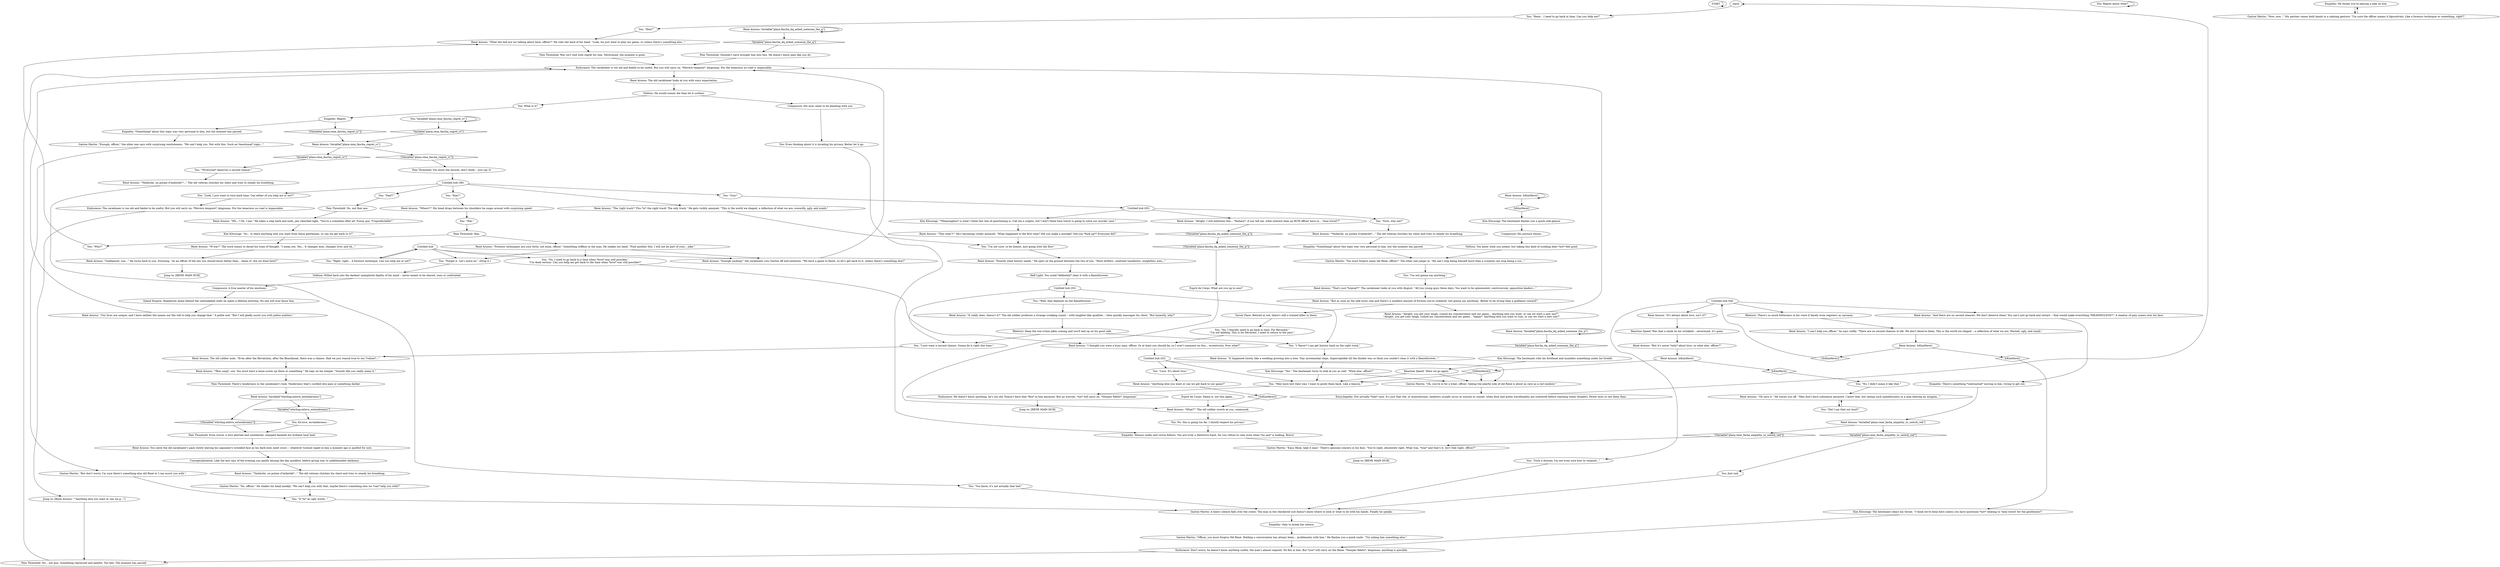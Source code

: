 # PLAZA / RENE TURNING BACK TIME
# Ask René if he knows a way to turn back time
# ==================================================
digraph G {
	  0 [label="START"];
	  1 [label="input"];
	  2 [label="Untitled hub (02)"];
	  3 [label="Endurance: He doesn't know anything, he's too old. Doesn't have that *fire* in him anymore. But no worries, *we* will carry on. *Semper fidelis*, kingsman!"];
	  4 [label="René Arnoux: The old soldier nods. \"Even after the Revolution, after the Beachhead, there was a chance. Had we just stayed true to our *values*...\""];
	  5 [label="René Arnoux: \"'This time'?!\" He's becoming visibly annoyed. \"What happened to the first time? Did you make a mistake? Did you *fuck up*? Everyone did!\""];
	  6 [label="Kim Kitsuragi: \"So... Is there anything else you want from these gentlemen, or can we get back to it?\""];
	  7 [label="René Arnoux: \"Alright, you got your laugh, ruined my concentration and our game... Anything else you want, or can we start a new one?\"\n\"Alright, you got your laugh, ruined my concentration and our game... *again*. Anything else you want to ruin, or can we start a new one?\"
"];
	  8 [label="You: \"No, I didn't mean it like that.\""];
	  9 [label="René Arnoux: Variable[\"plaza.fascha_dq_asked_someone_the_q\"]"];
	  10 [label="Variable[\"plaza.fascha_dq_asked_someone_the_q\"]", shape=diamond];
	  11 [label="!(Variable[\"plaza.fascha_dq_asked_someone_the_q\"])", shape=diamond];
	  12 [label="Gaston Martin: \"Oh, you're in for a treat, officer. Seeing the playful side of old René is about as rare as a red rainbow.\""];
	  13 [label="You: \"I'm not sure, to be honest. Just going with the flow.\""];
	  14 [label="René Arnoux: \"And there are no second chances. We don't deserve them! You can't just go back and restart -- that would make everything *MEANINGLESS*!\" A shadow of pain comes over his face."];
	  15 [label="You: \"You know, it's not actually that bad.\""];
	  16 [label="Empathy: *Something* about this topic was very personal to him, but the moment has passed."];
	  17 [label="You: Regret about what?"];
	  18 [label="You: Variable[\"plaza.rene_fascha_regret_rc\"]"];
	  19 [label="Variable[\"plaza.rene_fascha_regret_rc\"]", shape=diamond];
	  20 [label="!(Variable[\"plaza.rene_fascha_regret_rc\"])", shape=diamond];
	  21 [label="You: No, this is going too far. I should respect his privacy!"];
	  22 [label="Empathy: He thinks you're playing a joke on him."];
	  23 [label="Untitled hub"];
	  24 [label="René Arnoux: \"Forensic techniques are your forte, not mine, officer.\" Something stiffens in the man. He shakes his head. \"Find another fool, I will not be part of your... joke.\""];
	  25 [label="You: \"Him?\""];
	  26 [label="René Arnoux: IsKimHere()"];
	  27 [label="IsKimHere()", shape=diamond];
	  28 [label="!(IsKimHere())", shape=diamond];
	  29 [label="Jump to: [RENE MAIN HUB]"];
	  30 [label="Composure: His eyes seem to be pleading with you."];
	  31 [label="You: What is it?"];
	  32 [label="You: Even thinking about it is invading his privacy. Better let it go."];
	  33 [label="Untitled hub (05)"];
	  34 [label="René Arnoux: \"Where?!\" His head drops between his shoulders he snaps around with surprising speed."];
	  35 [label="Kim Kitsuragi: \"*Meaningless* is what I think this line of questioning is. Call me a sceptic, but I don't think time travel is going to solve our murder case.\""];
	  36 [label="You: \"Look, I just want to turn back time. Can either of you help me or not?\""];
	  37 [label="You: \"Kim?\""];
	  38 [label="You: \"War.\""];
	  39 [label="Savoir Faire: Retired or not, there's still a trained killer in there."];
	  40 [label="You: \"Did I say that out loud?\""];
	  41 [label="Volition: You know what you meant, but taking this kind of scolding does *not* feel good."];
	  42 [label="René Arnoux: Variable[\"plaza.fascha_dq_asked_someone_the_q\"]"];
	  43 [label="Variable[\"plaza.fascha_dq_asked_someone_the_q\"]", shape=diamond];
	  44 [label="!(Variable[\"plaza.fascha_dq_asked_someone_the_q\"])", shape=diamond];
	  45 [label="Kim Kitsuragi: \"Yes.\" The lieutenant turns to look at you as well. \"What else, officer?\""];
	  46 [label="Half Light: You could *definitely* clear it with a flamethrower."];
	  47 [label="Rhetoric: There's so much bitterness in his voice it barely even registers as sarcasm."];
	  48 [label="You: Just nod."];
	  49 [label="Volition: He would sooner die than let it surface."];
	  50 [label="Jump to: [RENE MAIN HUB]"];
	  51 [label="Pain Threshold: No... not gun. Something repressed and painful. Too late. The moment has passed."];
	  52 [label="René Arnoux: \"Anything else you want or can we get back to our game?\""];
	  53 [label="René Arnoux: \"It's always about love, isn't it?\""];
	  54 [label="You: \"It *is* an ugly world...\""];
	  55 [label="Endurance: The carabineer is too old and feeble to be useful. But you will carry on. *Movere tempore*, kingsman. For the tenacious no road is impassable."];
	  56 [label="René Arnoux: \"*Imbécile, un putain d'imbécile*...\" The old veteran clutches his chest and tries to steady his breathing."];
	  57 [label="Volition: Willed back into the darkest unexplored depths of his mind -- never meant to be shared, seen or confronted."];
	  58 [label="René Arnoux: \"I thought you were a busy man, officer. Or at least you should be, so I won't comment on this... eccentricity. Now what?\""];
	  59 [label="René Arnoux: \"*Bon sang*, son. You must have a loose screw up there or something.\" He taps on his temple. \"Sounds like you really mean it.\""];
	  60 [label="René Arnoux: \"It happened slowly, like a seedling growing into a tree. Tiny incremental steps. Imperceptible till the thicket was so thick you couldn't clear it with a flamethrower...\""];
	  61 [label="René Arnoux: \"The 'right track'? This *is* the right track! The only track.\" He gets visibly annoyed. \"This is the world we shaped, a reflection of what we are: cowardly, ugly, and numb.\""];
	  62 [label="You: \"I'm not gonna say anything.\""];
	  63 [label="René Arnoux: \"Enough yacking!\" the carabineer cuts Gaston off mid-sentence. \"We have a game to finish, so let's get back to it, unless there's something else?\""];
	  64 [label="You: \"No, I literally need to go back in time. For Revachol.\"\n\"I'm not kidding. This is for Revachol. I need to return to the past.\""];
	  65 [label="René Arnoux: \"Goddamnit, son...\" He turns back to you, frowning. \"As an officer of the law you should know better than... damn it! Are we done here?\""];
	  66 [label="René Arnoux: \"What the hell are we talking about here, officer?\" He rubs the back of his head. \"Look, we just want to play our game, so unless there's something else...\""];
	  67 [label="Pain Threshold: There's tenderness in the carabineer's look. Tenderness that's curdled into pain or something darker."];
	  68 [label="René Arnoux: \"Alright, I will entertain this... *fantasy*, if you tell me, what interest does an RCM officer have in... 'time travel'?\""];
	  69 [label="You: \"*Everyone* deserves a second chance.\""];
	  70 [label="Pain Threshold: Him."];
	  71 [label="René Arnoux: \"W-war?\" The word seems to derail his train of thought. \"I mean yes. Yes... It changes men, changes lives and uh...\""];
	  72 [label="Pain Threshold: Shouldn't have brought him into this. He doesn't know pain like you do."];
	  73 [label="Esprit de Corps: Damn it, not this again..."];
	  74 [label="Esprit de Corps: What are you up to now?"];
	  75 [label="René Arnoux: \"What?!\" The old soldier scowls at you, unamused."];
	  76 [label="Encyclopedia: Not actually *that* rare. It's just that red, or monochrome, rainbows usually occur at sunrise or sunset, when blue and green wavelengths are scattered before reaching water droplets. Fewer eyes to see them then."];
	  77 [label="Kim Kitsuragi: The lieutenant clears his throat. \"I think we're done here unless you have questions *not* relating to 'time travel' for the gentlemen?\""];
	  78 [label="Empathy: *Something* about this topic was very personal to him, but the moment has passed."];
	  79 [label="Gaston Martin: \"But don't worry, I'm sure there's something else old René or I can assist you with.\""];
	  80 [label="René Arnoux: You catch the old carabineer's gaze slowly leaving his opponent's wrinkled face as his dark eyes meet yours -- whatever turmoil raged in him a moment ago is quelled for now."];
	  81 [label="You: \"Gun!\""];
	  82 [label="Pain Threshold: War isn't tied with regret for him. Nevermind, the moment is gone."];
	  83 [label="René Arnoux: \"That's just *typical*!\" The carabineer looks at you with disgust. \"All you young guys these days. You want to be opinionated, controversial, opposition leaders...\""];
	  84 [label="You: \"René... I need to go back in time. Can you help me?\""];
	  85 [label="You: \"Men have lost their way. I want to guide them back. Like a beacon.\""];
	  86 [label="Untitled hub (04)"];
	  87 [label="Gaston Martin: A heavy silence falls over the crater. The man in the checkered suit doesn't know where to look or what to do with his hands. Finally he speaks:"];
	  88 [label="Gaston Martin: \"Enough, officer,\" the other one says with surprising resoluteness. \"We can't help you. Not with this. Such an *emotional* topic...\""];
	  89 [label="You: \"No, I need to go back to a time when *love* was still possible.\"\n\"I'm dead serious. Can you help me get back to the time when *love* was still possible?\""];
	  90 [label="You: \"I *know* I can get history back on the right track.\""];
	  91 [label="René Arnoux: Variable[\"plaza.rene_facha_empathy_to_unlock_red\"]"];
	  92 [label="Variable[\"plaza.rene_facha_empathy_to_unlock_red\"]", shape=diamond];
	  93 [label="!(Variable[\"plaza.rene_facha_empathy_to_unlock_red\"])", shape=diamond];
	  94 [label="René Arnoux: IsKimHere()"];
	  95 [label="IsKimHere()", shape=diamond];
	  96 [label="!(IsKimHere())", shape=diamond];
	  97 [label="Empathy: Only to break the silence."];
	  98 [label="You: \"Well, that depends on the flamethrower...\""];
	  99 [label="René Arnoux: \"It really does, doesn't it?\" The old soldier produces a strange croaking sound -- with laughter-like qualities -- then quickly massages his chest. \"But honestly, why?\""];
	  100 [label="René Arnoux: Variable[\"plaza.rene_fascha_regret_rc\"]"];
	  101 [label="Variable[\"plaza.rene_fascha_regret_rc\"]", shape=diamond];
	  102 [label="!(Variable[\"plaza.rene_fascha_regret_rc\"])", shape=diamond];
	  103 [label="Pain Threshold: You know the answer, don't think -- just say it!"];
	  104 [label="Conceptualization: Like the last rays of the evening sun gently kissing the day goodbye, before giving way to unfathomable darkness."];
	  105 [label="René Arnoux: \"Oh save it.\" He waves you off. \"Men don't have substance anymore, I know that, but seeing such spinelessness in a man bearing an insignia...\""];
	  106 [label="Pain Threshold: Even worse, a love aborted and smothered, stamped beneath his brilliant boot heel."];
	  107 [label="Gaston Martin: \"Easy, René, take it easy.\" There's genuine concern in his face. \"You're right, absolutely right. What was, *was* and that's it. Isn't that right, officer?\""];
	  108 [label="Empathy: Honour walks and virtue follows. You are truly a Detective-Saint, for you refuse to veer even when *no one* is looking. Bravo!"];
	  109 [label="René Arnoux: \"*Imbécile, un putain d'imbécile*...\" The old veteran clutches his chest and tries to steady his breathing."];
	  110 [label="Gaston Martin: \"You must forgive mean old René, officer!\" The other one jumps in. \"He can't stop being himself more than a scorpion can stop being a sco...\""];
	  111 [label="Untitled hub (06)"];
	  112 [label="You: \"Right, right... A forensic technique. Can you help me or not?\""];
	  113 [label="Jump to: [RENE MAIN HUB]"];
	  114 [label="You: \"Love. It's about love.\""];
	  115 [label="René Arnoux: \"I can't help you officer,\" he says coldly. \"There are no second chances in life. We don't deserve them. This is the world we shaped -- a reflection of what we are. Wasted, ugly, and numb.\""];
	  116 [label="Gaston Martin: \"Officer, you must forgive Old René. Holding a conversation has always been... problematic with him.\" He flashes you a quick smile. \"Try asking him something else.\""];
	  117 [label="René Arnoux: \"*Imbécile, un putain d'imbécile!*...\" The old veteran clutches his chest and tries to steady his breathing."];
	  118 [label="Gaston Martin: \"No, officer.\" He shakes his head meekly. \"We can't help you with that, maybe there's something else we *can* help you with?\""];
	  119 [label="René Arnoux: \"But as soon as the talk turns real and there's a smallest amount of friction you're suddenly 'not gonna say anything'. Better to be wrong than a goddamn coward!\""];
	  120 [label="Reaction Speed: 'Here we go again.'"];
	  121 [label="You: Ex-love, ex-tenderness..."];
	  122 [label="Empathy: There's something *substantial* moving in him, trying to get out."];
	  123 [label="Empathy: Regret."];
	  124 [label="Endurance: The carabineer is too old and feeble to be useful. But you will carry on. *Movere tempore*, kingsman. For the tenacious no road is impassable."];
	  125 [label="René Arnoux: IsKimHere()"];
	  126 [label="IsKimHere()", shape=diamond];
	  127 [label="!(IsKimHere())", shape=diamond];
	  128 [label="Composure: His posture tenses."];
	  129 [label="Gaston Martin: \"Now, now...\" His partner raises both hands in a calming gesture. \"I'm sure the officer means it figuratively. Like a forensic technique or something, right?\""];
	  130 [label="Reaction Speed: Was that a smile on his wrinkled... nevermind, it's gone."];
	  131 [label="Kim Kitsuragi: The lieutenant rubs his forehead and mumbles something under his breath."];
	  132 [label="Jump to: [René Arnoux: \"\"Anything else you want or can we g...\"]"];
	  133 [label="René Arnoux: The old carabineer looks at you with wary expectation."];
	  134 [label="Kim Kitsuragi: The lieutenant flashes you a quick side-glance."];
	  135 [label="Untitled hub (03)"];
	  136 [label="Rhetoric: Keep the war-crime jokes coming and you'll end up on his good side."];
	  137 [label="René Arnoux: \"Exactly what history needs.\" He spits on the ground between the two of you. \"More drifters, confused wanderers, weightless men...\""];
	  138 [label="You: \"Such a downer, I'm not even sure how to respond...\""];
	  139 [label="Endurance: Don't worry, he doesn't know anything useful, the man's almost expired. No fire in him. But *you* will carry on the flame. *Semper fidelis*, kingsman, anything is possible."];
	  140 [label="René Arnoux: \"Our lives are unique, and I have neither the means nor the will to help you change that.\" A polite nod. \"But I will gladly assist you with police matters.\""];
	  141 [label="You: \"Dad?!\""];
	  142 [label="Pain Threshold: No, not that one."];
	  143 [label="René Arnoux: \"Wh...? Oh, I see.\" He takes a step back and nods, jaw clenched tight. \"You're a comedian after all. Funny guy. *Unpredictable*.\""];
	  144 [label="You: \"Forget it. Let's move on.\" (Drop it.)"];
	  145 [label="René Arnoux: \"But it's never *only* about love, so what else, officer?\""];
	  146 [label="You: \"I just want a second chance. Gonna do it right this time.\""];
	  147 [label="You: \"Sure, why not?\""];
	  148 [label="Composure: A true master of his emotions."];
	  149 [label="Inland Empire: Hopelessly alone behind the unbreakable walls he spent a lifetime erecting. No one will ever know him."];
	  150 [label="You: \"Who?\""];
	  151 [label="René Arnoux: Variable[\"whirling.exlove_extenderness\"]"];
	  152 [label="Variable[\"whirling.exlove_extenderness\"]", shape=diamond];
	  153 [label="!(Variable[\"whirling.exlove_extenderness\"])", shape=diamond];
	  0 -> 0
	  1 -> 84
	  2 -> 114
	  2 -> 12
	  2 -> 85
	  3 -> 113
	  4 -> 59
	  5 -> 13
	  6 -> 71
	  7 -> 124
	  8 -> 105
	  9 -> 9
	  9 -> 10
	  10 -> 131
	  11 -> 44
	  12 -> 76
	  13 -> 137
	  14 -> 122
	  15 -> 87
	  16 -> 88
	  17 -> 17
	  18 -> 18
	  18 -> 19
	  19 -> 100
	  20 -> 100
	  21 -> 108
	  22 -> 129
	  23 -> 112
	  23 -> 89
	  23 -> 144
	  23 -> 63
	  24 -> 144
	  24 -> 89
	  24 -> 63
	  25 -> 66
	  26 -> 26
	  26 -> 27
	  27 -> 134
	  28 -> 75
	  30 -> 32
	  31 -> 123
	  32 -> 108
	  33 -> 35
	  33 -> 147
	  33 -> 68
	  34 -> 38
	  35 -> 5
	  36 -> 55
	  37 -> 34
	  38 -> 70
	  39 -> 64
	  40 -> 105
	  41 -> 110
	  42 -> 42
	  42 -> 43
	  43 -> 72
	  44 -> 74
	  45 -> 12
	  45 -> 85
	  46 -> 135
	  47 -> 115
	  48 -> 87
	  49 -> 30
	  49 -> 31
	  51 -> 124
	  52 -> 28
	  53 -> 130
	  54 -> 87
	  55 -> 132
	  56 -> 118
	  57 -> 148
	  58 -> 2
	  59 -> 67
	  60 -> 45
	  61 -> 13
	  62 -> 83
	  63 -> 124
	  64 -> 58
	  65 -> 50
	  66 -> 82
	  67 -> 151
	  68 -> 11
	  69 -> 117
	  70 -> 24
	  70 -> 150
	  71 -> 65
	  72 -> 124
	  73 -> 75
	  74 -> 75
	  75 -> 21
	  76 -> 1
	  77 -> 139
	  78 -> 110
	  79 -> 54
	  80 -> 104
	  81 -> 33
	  82 -> 124
	  83 -> 119
	  84 -> 25
	  85 -> 3
	  86 -> 138
	  86 -> 53
	  86 -> 14
	  86 -> 47
	  87 -> 97
	  88 -> 79
	  89 -> 58
	  90 -> 60
	  91 -> 92
	  91 -> 93
	  92 -> 48
	  93 -> 107
	  94 -> 96
	  94 -> 95
	  95 -> 77
	  96 -> 86
	  97 -> 116
	  98 -> 99
	  99 -> 136
	  100 -> 101
	  100 -> 102
	  101 -> 69
	  102 -> 103
	  103 -> 111
	  104 -> 56
	  105 -> 40
	  106 -> 80
	  107 -> 29
	  108 -> 107
	  109 -> 78
	  110 -> 62
	  111 -> 36
	  111 -> 37
	  111 -> 141
	  111 -> 81
	  111 -> 61
	  112 -> 23
	  114 -> 52
	  115 -> 94
	  116 -> 139
	  117 -> 15
	  118 -> 54
	  119 -> 39
	  119 -> 7
	  120 -> 12
	  120 -> 85
	  121 -> 106
	  122 -> 91
	  123 -> 16
	  123 -> 20
	  124 -> 133
	  125 -> 126
	  125 -> 127
	  126 -> 8
	  127 -> 12
	  127 -> 85
	  128 -> 41
	  129 -> 22
	  130 -> 145
	  131 -> 120
	  132 -> 51
	  133 -> 49
	  134 -> 128
	  135 -> 98
	  135 -> 90
	  135 -> 146
	  136 -> 90
	  136 -> 146
	  137 -> 46
	  138 -> 87
	  139 -> 51
	  140 -> 124
	  141 -> 142
	  142 -> 143
	  143 -> 6
	  144 -> 57
	  145 -> 125
	  146 -> 4
	  147 -> 109
	  148 -> 149
	  149 -> 140
	  150 -> 66
	  151 -> 152
	  151 -> 153
	  152 -> 121
	  153 -> 106
}

